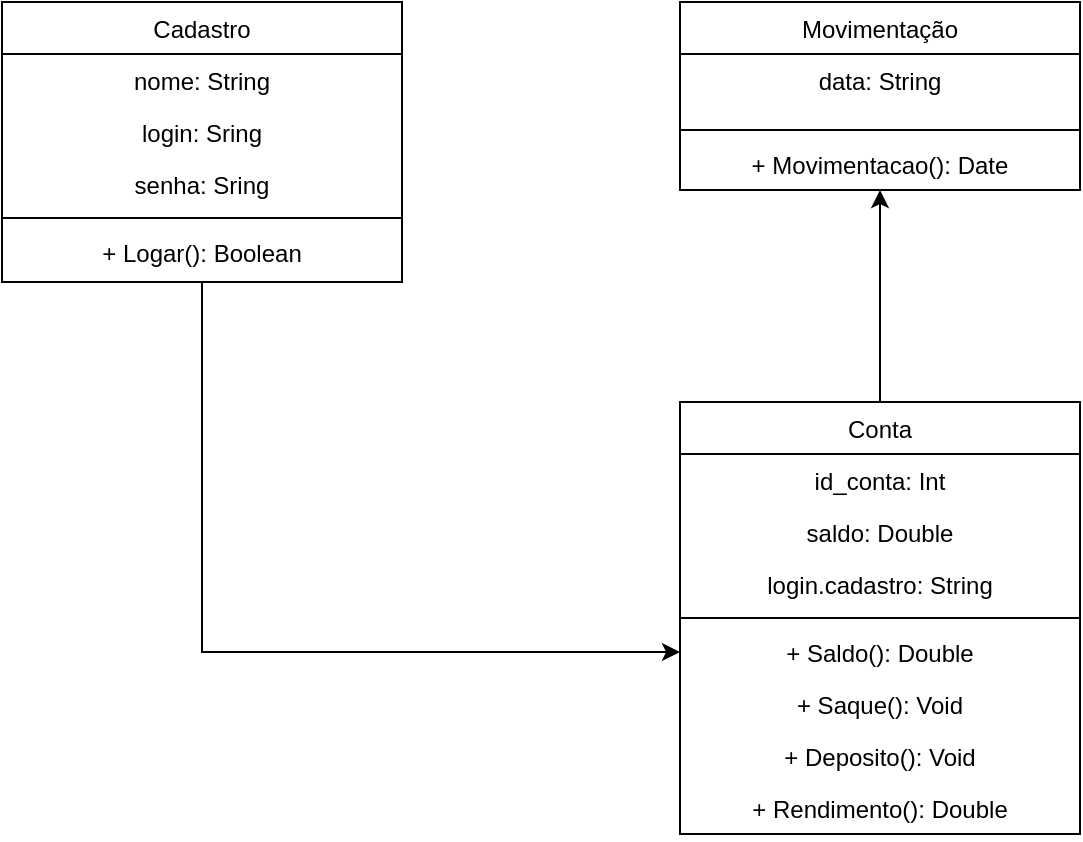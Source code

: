 <mxfile version="21.3.2" type="device">
  <diagram id="C5RBs43oDa-KdzZeNtuy" name="Page-1">
    <mxGraphModel dx="880" dy="395" grid="1" gridSize="10" guides="1" tooltips="1" connect="1" arrows="1" fold="1" page="1" pageScale="1" pageWidth="827" pageHeight="1169" math="0" shadow="0">
      <root>
        <mxCell id="WIyWlLk6GJQsqaUBKTNV-0" />
        <mxCell id="WIyWlLk6GJQsqaUBKTNV-1" parent="WIyWlLk6GJQsqaUBKTNV-0" />
        <mxCell id="zkfFHV4jXpPFQw0GAbJ--0" value="Cadastro" style="swimlane;fontStyle=0;align=center;verticalAlign=top;childLayout=stackLayout;horizontal=1;startSize=26;horizontalStack=0;resizeParent=1;resizeLast=0;collapsible=1;marginBottom=0;rounded=0;shadow=0;strokeWidth=1;fontFamily=Arial;labelBorderColor=none;" parent="WIyWlLk6GJQsqaUBKTNV-1" vertex="1">
          <mxGeometry x="10" y="10" width="200" height="140" as="geometry">
            <mxRectangle x="230" y="140" width="160" height="26" as="alternateBounds" />
          </mxGeometry>
        </mxCell>
        <mxCell id="zkfFHV4jXpPFQw0GAbJ--1" value="nome: String" style="text;align=center;verticalAlign=top;spacingLeft=4;spacingRight=4;overflow=hidden;rotatable=0;points=[[0,0.5],[1,0.5]];portConstraint=eastwest;fontFamily=Arial;fontStyle=0;labelBorderColor=none;" parent="zkfFHV4jXpPFQw0GAbJ--0" vertex="1">
          <mxGeometry y="26" width="200" height="26" as="geometry" />
        </mxCell>
        <mxCell id="zkfFHV4jXpPFQw0GAbJ--2" value="login: Sring" style="text;align=center;verticalAlign=top;spacingLeft=4;spacingRight=4;overflow=hidden;rotatable=0;points=[[0,0.5],[1,0.5]];portConstraint=eastwest;rounded=0;shadow=0;fontFamily=Arial;fontStyle=0;labelBorderColor=none;" parent="zkfFHV4jXpPFQw0GAbJ--0" vertex="1">
          <mxGeometry y="52" width="200" height="26" as="geometry" />
        </mxCell>
        <mxCell id="zkfFHV4jXpPFQw0GAbJ--3" value="senha: Sring" style="text;align=center;verticalAlign=top;spacingLeft=4;spacingRight=4;overflow=hidden;rotatable=0;points=[[0,0.5],[1,0.5]];portConstraint=eastwest;rounded=0;shadow=0;fontFamily=Arial;fontStyle=0;labelBorderColor=none;" parent="zkfFHV4jXpPFQw0GAbJ--0" vertex="1">
          <mxGeometry y="78" width="200" height="26" as="geometry" />
        </mxCell>
        <mxCell id="rJbsGy1KemC-nFW4CFmG-62" value="" style="line;strokeWidth=1;fillColor=none;align=left;verticalAlign=middle;spacingTop=-1;spacingLeft=3;spacingRight=3;rotatable=0;labelPosition=right;points=[];portConstraint=eastwest;strokeColor=inherit;" parent="zkfFHV4jXpPFQw0GAbJ--0" vertex="1">
          <mxGeometry y="104" width="200" height="8" as="geometry" />
        </mxCell>
        <mxCell id="rJbsGy1KemC-nFW4CFmG-46" value="+ Logar(): Boolean" style="text;align=center;verticalAlign=top;spacingLeft=4;spacingRight=4;overflow=hidden;rotatable=0;points=[[0,0.5],[1,0.5]];portConstraint=eastwest;rounded=0;shadow=0;fontFamily=Arial;fontStyle=0;labelBorderColor=none;" parent="zkfFHV4jXpPFQw0GAbJ--0" vertex="1">
          <mxGeometry y="112" width="200" height="26" as="geometry" />
        </mxCell>
        <mxCell id="zkfFHV4jXpPFQw0GAbJ--17" value="Movimentação" style="swimlane;fontStyle=0;align=center;verticalAlign=top;childLayout=stackLayout;horizontal=1;startSize=26;horizontalStack=0;resizeParent=1;resizeLast=0;collapsible=1;marginBottom=0;rounded=0;shadow=0;strokeWidth=1;fontFamily=Arial;labelBorderColor=none;" parent="WIyWlLk6GJQsqaUBKTNV-1" vertex="1">
          <mxGeometry x="349" y="10" width="200" height="94" as="geometry">
            <mxRectangle x="550" y="140" width="160" height="26" as="alternateBounds" />
          </mxGeometry>
        </mxCell>
        <mxCell id="zkfFHV4jXpPFQw0GAbJ--20" value="data: String" style="text;align=center;verticalAlign=top;spacingLeft=4;spacingRight=4;overflow=hidden;rotatable=0;points=[[0,0.5],[1,0.5]];portConstraint=eastwest;rounded=0;shadow=0;fontFamily=Arial;fontStyle=0;labelBorderColor=none;" parent="zkfFHV4jXpPFQw0GAbJ--17" vertex="1">
          <mxGeometry y="26" width="200" height="34" as="geometry" />
        </mxCell>
        <mxCell id="Y9etlJ_Lf2MicvLwHoIF-1" value="" style="line;strokeWidth=1;fillColor=none;align=left;verticalAlign=middle;spacingTop=-1;spacingLeft=3;spacingRight=3;rotatable=0;labelPosition=right;points=[];portConstraint=eastwest;strokeColor=inherit;" vertex="1" parent="zkfFHV4jXpPFQw0GAbJ--17">
          <mxGeometry y="60" width="200" height="8" as="geometry" />
        </mxCell>
        <mxCell id="Y9etlJ_Lf2MicvLwHoIF-0" value="+ Movimentacao(): Date" style="text;align=center;verticalAlign=top;spacingLeft=4;spacingRight=4;overflow=hidden;rotatable=0;points=[[0,0.5],[1,0.5]];portConstraint=eastwest;rounded=0;shadow=0;fontFamily=Arial;fontStyle=0;labelBorderColor=none;" vertex="1" parent="zkfFHV4jXpPFQw0GAbJ--17">
          <mxGeometry y="68" width="200" height="26" as="geometry" />
        </mxCell>
        <mxCell id="rJbsGy1KemC-nFW4CFmG-13" value="Conta" style="swimlane;fontStyle=0;align=center;verticalAlign=top;childLayout=stackLayout;horizontal=1;startSize=26;horizontalStack=0;resizeParent=1;resizeLast=0;collapsible=1;marginBottom=0;rounded=0;shadow=0;strokeWidth=1;fontFamily=Arial;labelBorderColor=none;" parent="WIyWlLk6GJQsqaUBKTNV-1" vertex="1">
          <mxGeometry x="349" y="210" width="200" height="216" as="geometry">
            <mxRectangle x="550" y="140" width="160" height="26" as="alternateBounds" />
          </mxGeometry>
        </mxCell>
        <mxCell id="rJbsGy1KemC-nFW4CFmG-16" value="id_conta: Int" style="text;align=center;verticalAlign=top;spacingLeft=4;spacingRight=4;overflow=hidden;rotatable=0;points=[[0,0.5],[1,0.5]];portConstraint=eastwest;rounded=0;shadow=0;fontFamily=Arial;fontStyle=0;labelBorderColor=none;" parent="rJbsGy1KemC-nFW4CFmG-13" vertex="1">
          <mxGeometry y="26" width="200" height="26" as="geometry" />
        </mxCell>
        <mxCell id="qZriXXOYhEyJIWhAknVK-2" value="saldo: Double" style="text;align=center;verticalAlign=top;spacingLeft=4;spacingRight=4;overflow=hidden;rotatable=0;points=[[0,0.5],[1,0.5]];portConstraint=eastwest;rounded=0;shadow=0;fontFamily=Arial;fontStyle=0;labelBorderColor=none;" parent="rJbsGy1KemC-nFW4CFmG-13" vertex="1">
          <mxGeometry y="52" width="200" height="26" as="geometry" />
        </mxCell>
        <mxCell id="Y9etlJ_Lf2MicvLwHoIF-2" value="login.cadastro: String" style="text;align=center;verticalAlign=top;spacingLeft=4;spacingRight=4;overflow=hidden;rotatable=0;points=[[0,0.5],[1,0.5]];portConstraint=eastwest;rounded=0;shadow=0;fontFamily=Arial;fontStyle=0;labelBorderColor=none;" vertex="1" parent="rJbsGy1KemC-nFW4CFmG-13">
          <mxGeometry y="78" width="200" height="26" as="geometry" />
        </mxCell>
        <mxCell id="rJbsGy1KemC-nFW4CFmG-60" value="" style="line;strokeWidth=1;fillColor=none;align=left;verticalAlign=middle;spacingTop=-1;spacingLeft=3;spacingRight=3;rotatable=0;labelPosition=right;points=[];portConstraint=eastwest;strokeColor=inherit;" parent="rJbsGy1KemC-nFW4CFmG-13" vertex="1">
          <mxGeometry y="104" width="200" height="8" as="geometry" />
        </mxCell>
        <mxCell id="rJbsGy1KemC-nFW4CFmG-54" value="+ Saldo(): Double" style="text;align=center;verticalAlign=top;spacingLeft=4;spacingRight=4;overflow=hidden;rotatable=0;points=[[0,0.5],[1,0.5]];portConstraint=eastwest;rounded=0;shadow=0;fontFamily=Arial;fontStyle=0;labelBorderColor=none;" parent="rJbsGy1KemC-nFW4CFmG-13" vertex="1">
          <mxGeometry y="112" width="200" height="26" as="geometry" />
        </mxCell>
        <mxCell id="rJbsGy1KemC-nFW4CFmG-42" value="+ Saque(): Void" style="text;align=center;verticalAlign=top;spacingLeft=4;spacingRight=4;overflow=hidden;rotatable=0;points=[[0,0.5],[1,0.5]];portConstraint=eastwest;rounded=0;shadow=0;fontFamily=Arial;fontStyle=0;labelBorderColor=none;" parent="rJbsGy1KemC-nFW4CFmG-13" vertex="1">
          <mxGeometry y="138" width="200" height="26" as="geometry" />
        </mxCell>
        <mxCell id="rJbsGy1KemC-nFW4CFmG-43" value="+ Deposito(): Void" style="text;align=center;verticalAlign=top;spacingLeft=4;spacingRight=4;overflow=hidden;rotatable=0;points=[[0,0.5],[1,0.5]];portConstraint=eastwest;rounded=0;shadow=0;fontFamily=Arial;fontStyle=0;labelBorderColor=none;" parent="rJbsGy1KemC-nFW4CFmG-13" vertex="1">
          <mxGeometry y="164" width="200" height="26" as="geometry" />
        </mxCell>
        <mxCell id="rJbsGy1KemC-nFW4CFmG-57" value="+ Rendimento(): Double" style="text;align=center;verticalAlign=top;spacingLeft=4;spacingRight=4;overflow=hidden;rotatable=0;points=[[0,0.5],[1,0.5]];portConstraint=eastwest;rounded=0;shadow=0;fontFamily=Arial;fontStyle=0;labelBorderColor=none;" parent="rJbsGy1KemC-nFW4CFmG-13" vertex="1">
          <mxGeometry y="190" width="200" height="26" as="geometry" />
        </mxCell>
        <mxCell id="95nYRszQsc3v-kt2E1Mj-0" value="" style="edgeStyle=orthogonalEdgeStyle;rounded=0;orthogonalLoop=1;jettySize=auto;html=1;exitX=0.5;exitY=1;exitDx=0;exitDy=0;entryX=0;entryY=0.5;entryDx=0;entryDy=0;" parent="WIyWlLk6GJQsqaUBKTNV-1" source="zkfFHV4jXpPFQw0GAbJ--0" target="rJbsGy1KemC-nFW4CFmG-54" edge="1">
          <mxGeometry relative="1" as="geometry">
            <mxPoint x="150" y="101" as="sourcePoint" />
            <mxPoint x="270" y="60" as="targetPoint" />
          </mxGeometry>
        </mxCell>
        <mxCell id="95nYRszQsc3v-kt2E1Mj-3" style="edgeStyle=orthogonalEdgeStyle;rounded=0;orthogonalLoop=1;jettySize=auto;html=1;exitX=0.5;exitY=0;exitDx=0;exitDy=0;entryX=0.5;entryY=1;entryDx=0;entryDy=0;" parent="WIyWlLk6GJQsqaUBKTNV-1" source="rJbsGy1KemC-nFW4CFmG-13" target="zkfFHV4jXpPFQw0GAbJ--17" edge="1">
          <mxGeometry relative="1" as="geometry">
            <Array as="points" />
            <mxPoint x="260" y="215.01" as="sourcePoint" />
            <mxPoint x="290" y="100" as="targetPoint" />
          </mxGeometry>
        </mxCell>
      </root>
    </mxGraphModel>
  </diagram>
</mxfile>
